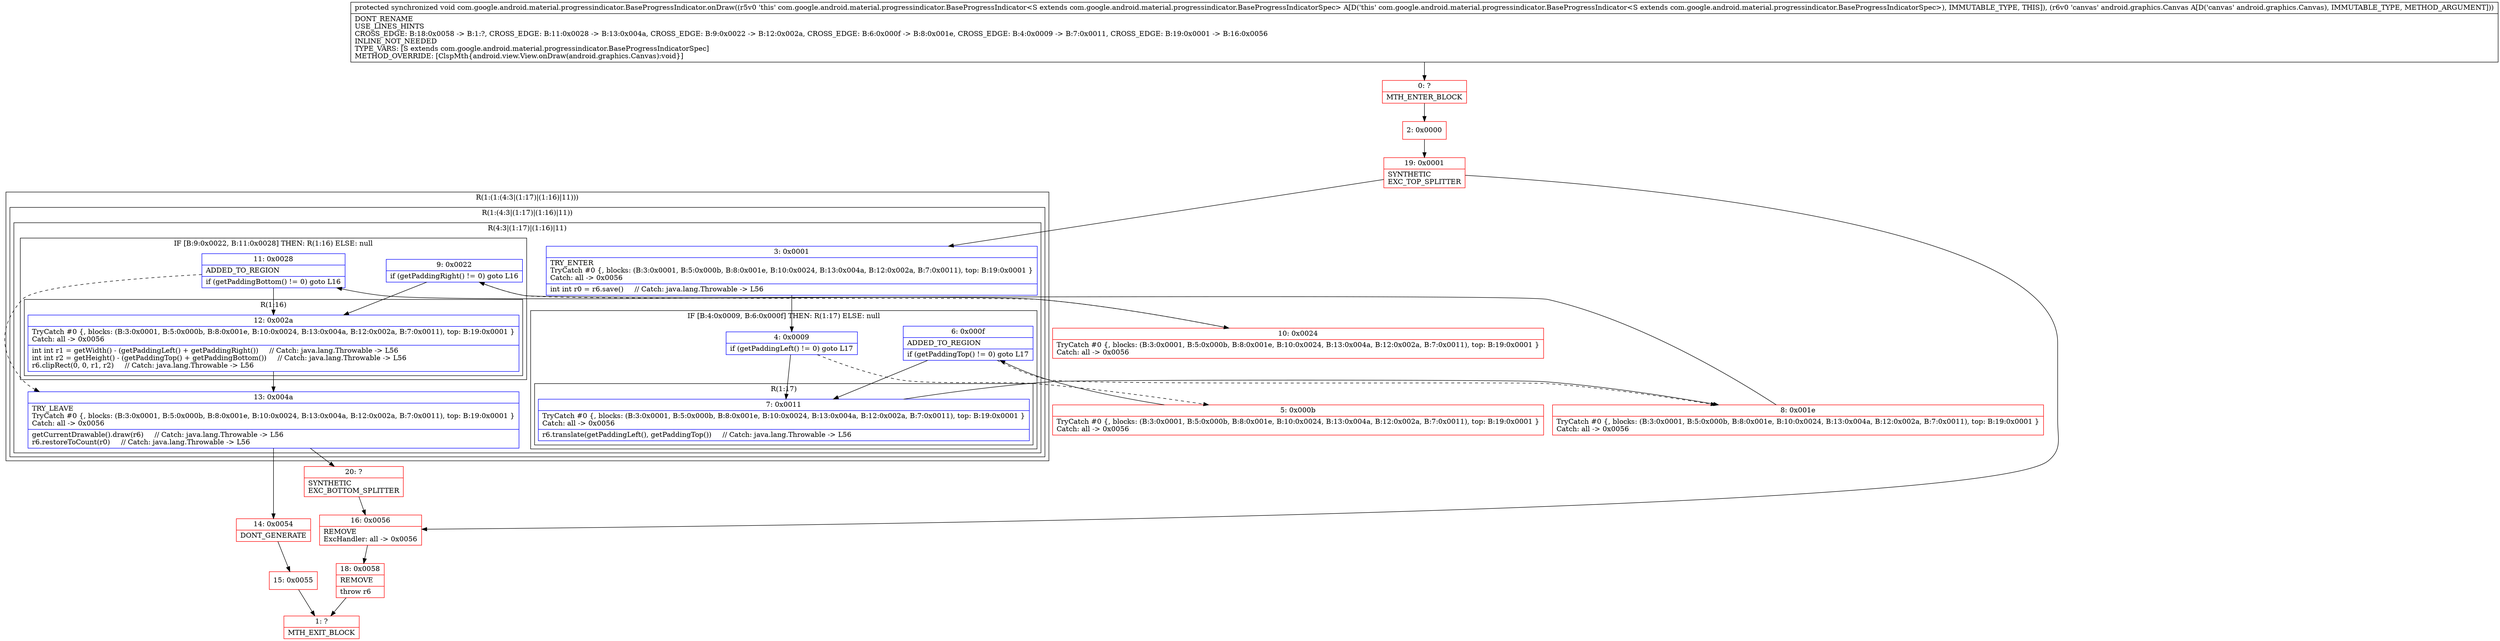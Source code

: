 digraph "CFG forcom.google.android.material.progressindicator.BaseProgressIndicator.onDraw(Landroid\/graphics\/Canvas;)V" {
subgraph cluster_Region_2117850587 {
label = "R(1:(1:(4:3|(1:17)|(1:16)|11)))";
node [shape=record,color=blue];
subgraph cluster_Region_1273549251 {
label = "R(1:(4:3|(1:17)|(1:16)|11))";
node [shape=record,color=blue];
subgraph cluster_Region_1201041394 {
label = "R(4:3|(1:17)|(1:16)|11)";
node [shape=record,color=blue];
Node_3 [shape=record,label="{3\:\ 0x0001|TRY_ENTER\lTryCatch #0 \{, blocks: (B:3:0x0001, B:5:0x000b, B:8:0x001e, B:10:0x0024, B:13:0x004a, B:12:0x002a, B:7:0x0011), top: B:19:0x0001 \}\lCatch: all \-\> 0x0056\l|int int r0 = r6.save()     \/\/ Catch: java.lang.Throwable \-\> L56\l}"];
subgraph cluster_IfRegion_1641541986 {
label = "IF [B:4:0x0009, B:6:0x000f] THEN: R(1:17) ELSE: null";
node [shape=record,color=blue];
Node_4 [shape=record,label="{4\:\ 0x0009|if (getPaddingLeft() != 0) goto L17\l}"];
Node_6 [shape=record,label="{6\:\ 0x000f|ADDED_TO_REGION\l|if (getPaddingTop() != 0) goto L17\l}"];
subgraph cluster_Region_22321444 {
label = "R(1:17)";
node [shape=record,color=blue];
Node_7 [shape=record,label="{7\:\ 0x0011|TryCatch #0 \{, blocks: (B:3:0x0001, B:5:0x000b, B:8:0x001e, B:10:0x0024, B:13:0x004a, B:12:0x002a, B:7:0x0011), top: B:19:0x0001 \}\lCatch: all \-\> 0x0056\l|r6.translate(getPaddingLeft(), getPaddingTop())     \/\/ Catch: java.lang.Throwable \-\> L56\l}"];
}
}
subgraph cluster_IfRegion_568394200 {
label = "IF [B:9:0x0022, B:11:0x0028] THEN: R(1:16) ELSE: null";
node [shape=record,color=blue];
Node_9 [shape=record,label="{9\:\ 0x0022|if (getPaddingRight() != 0) goto L16\l}"];
Node_11 [shape=record,label="{11\:\ 0x0028|ADDED_TO_REGION\l|if (getPaddingBottom() != 0) goto L16\l}"];
subgraph cluster_Region_57708027 {
label = "R(1:16)";
node [shape=record,color=blue];
Node_12 [shape=record,label="{12\:\ 0x002a|TryCatch #0 \{, blocks: (B:3:0x0001, B:5:0x000b, B:8:0x001e, B:10:0x0024, B:13:0x004a, B:12:0x002a, B:7:0x0011), top: B:19:0x0001 \}\lCatch: all \-\> 0x0056\l|int int r1 = getWidth() \- (getPaddingLeft() + getPaddingRight())     \/\/ Catch: java.lang.Throwable \-\> L56\lint int r2 = getHeight() \- (getPaddingTop() + getPaddingBottom())     \/\/ Catch: java.lang.Throwable \-\> L56\lr6.clipRect(0, 0, r1, r2)     \/\/ Catch: java.lang.Throwable \-\> L56\l}"];
}
}
Node_13 [shape=record,label="{13\:\ 0x004a|TRY_LEAVE\lTryCatch #0 \{, blocks: (B:3:0x0001, B:5:0x000b, B:8:0x001e, B:10:0x0024, B:13:0x004a, B:12:0x002a, B:7:0x0011), top: B:19:0x0001 \}\lCatch: all \-\> 0x0056\l|getCurrentDrawable().draw(r6)     \/\/ Catch: java.lang.Throwable \-\> L56\lr6.restoreToCount(r0)     \/\/ Catch: java.lang.Throwable \-\> L56\l}"];
}
}
}
Node_0 [shape=record,color=red,label="{0\:\ ?|MTH_ENTER_BLOCK\l}"];
Node_2 [shape=record,color=red,label="{2\:\ 0x0000}"];
Node_19 [shape=record,color=red,label="{19\:\ 0x0001|SYNTHETIC\lEXC_TOP_SPLITTER\l}"];
Node_5 [shape=record,color=red,label="{5\:\ 0x000b|TryCatch #0 \{, blocks: (B:3:0x0001, B:5:0x000b, B:8:0x001e, B:10:0x0024, B:13:0x004a, B:12:0x002a, B:7:0x0011), top: B:19:0x0001 \}\lCatch: all \-\> 0x0056\l}"];
Node_8 [shape=record,color=red,label="{8\:\ 0x001e|TryCatch #0 \{, blocks: (B:3:0x0001, B:5:0x000b, B:8:0x001e, B:10:0x0024, B:13:0x004a, B:12:0x002a, B:7:0x0011), top: B:19:0x0001 \}\lCatch: all \-\> 0x0056\l}"];
Node_10 [shape=record,color=red,label="{10\:\ 0x0024|TryCatch #0 \{, blocks: (B:3:0x0001, B:5:0x000b, B:8:0x001e, B:10:0x0024, B:13:0x004a, B:12:0x002a, B:7:0x0011), top: B:19:0x0001 \}\lCatch: all \-\> 0x0056\l}"];
Node_14 [shape=record,color=red,label="{14\:\ 0x0054|DONT_GENERATE\l}"];
Node_15 [shape=record,color=red,label="{15\:\ 0x0055}"];
Node_1 [shape=record,color=red,label="{1\:\ ?|MTH_EXIT_BLOCK\l}"];
Node_20 [shape=record,color=red,label="{20\:\ ?|SYNTHETIC\lEXC_BOTTOM_SPLITTER\l}"];
Node_16 [shape=record,color=red,label="{16\:\ 0x0056|REMOVE\lExcHandler: all \-\> 0x0056\l}"];
Node_18 [shape=record,color=red,label="{18\:\ 0x0058|REMOVE\l|throw r6\l}"];
MethodNode[shape=record,label="{protected synchronized void com.google.android.material.progressindicator.BaseProgressIndicator.onDraw((r5v0 'this' com.google.android.material.progressindicator.BaseProgressIndicator\<S extends com.google.android.material.progressindicator.BaseProgressIndicatorSpec\> A[D('this' com.google.android.material.progressindicator.BaseProgressIndicator\<S extends com.google.android.material.progressindicator.BaseProgressIndicatorSpec\>), IMMUTABLE_TYPE, THIS]), (r6v0 'canvas' android.graphics.Canvas A[D('canvas' android.graphics.Canvas), IMMUTABLE_TYPE, METHOD_ARGUMENT]))  | DONT_RENAME\lUSE_LINES_HINTS\lCROSS_EDGE: B:18:0x0058 \-\> B:1:?, CROSS_EDGE: B:11:0x0028 \-\> B:13:0x004a, CROSS_EDGE: B:9:0x0022 \-\> B:12:0x002a, CROSS_EDGE: B:6:0x000f \-\> B:8:0x001e, CROSS_EDGE: B:4:0x0009 \-\> B:7:0x0011, CROSS_EDGE: B:19:0x0001 \-\> B:16:0x0056\lINLINE_NOT_NEEDED\lTYPE_VARS: [S extends com.google.android.material.progressindicator.BaseProgressIndicatorSpec]\lMETHOD_OVERRIDE: [ClspMth\{android.view.View.onDraw(android.graphics.Canvas):void\}]\l}"];
MethodNode -> Node_0;Node_3 -> Node_4;
Node_4 -> Node_5[style=dashed];
Node_4 -> Node_7;
Node_6 -> Node_7;
Node_6 -> Node_8[style=dashed];
Node_7 -> Node_8;
Node_9 -> Node_10[style=dashed];
Node_9 -> Node_12;
Node_11 -> Node_12;
Node_11 -> Node_13[style=dashed];
Node_12 -> Node_13;
Node_13 -> Node_14;
Node_13 -> Node_20;
Node_0 -> Node_2;
Node_2 -> Node_19;
Node_19 -> Node_3;
Node_19 -> Node_16;
Node_5 -> Node_6;
Node_8 -> Node_9;
Node_10 -> Node_11;
Node_14 -> Node_15;
Node_15 -> Node_1;
Node_20 -> Node_16;
Node_16 -> Node_18;
Node_18 -> Node_1;
}

